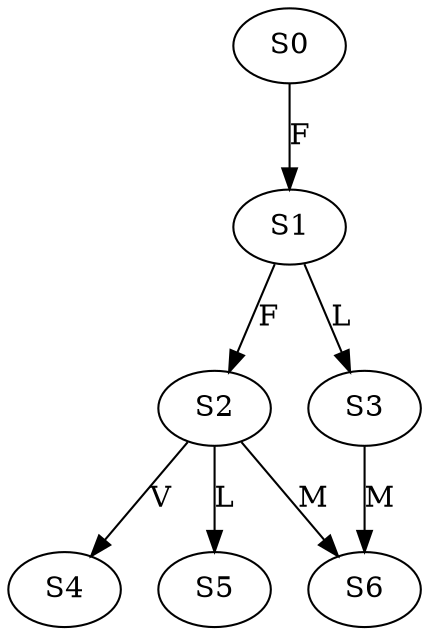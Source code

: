 strict digraph  {
	S0 -> S1 [ label = F ];
	S1 -> S2 [ label = F ];
	S1 -> S3 [ label = L ];
	S2 -> S4 [ label = V ];
	S2 -> S5 [ label = L ];
	S2 -> S6 [ label = M ];
	S3 -> S6 [ label = M ];
}
